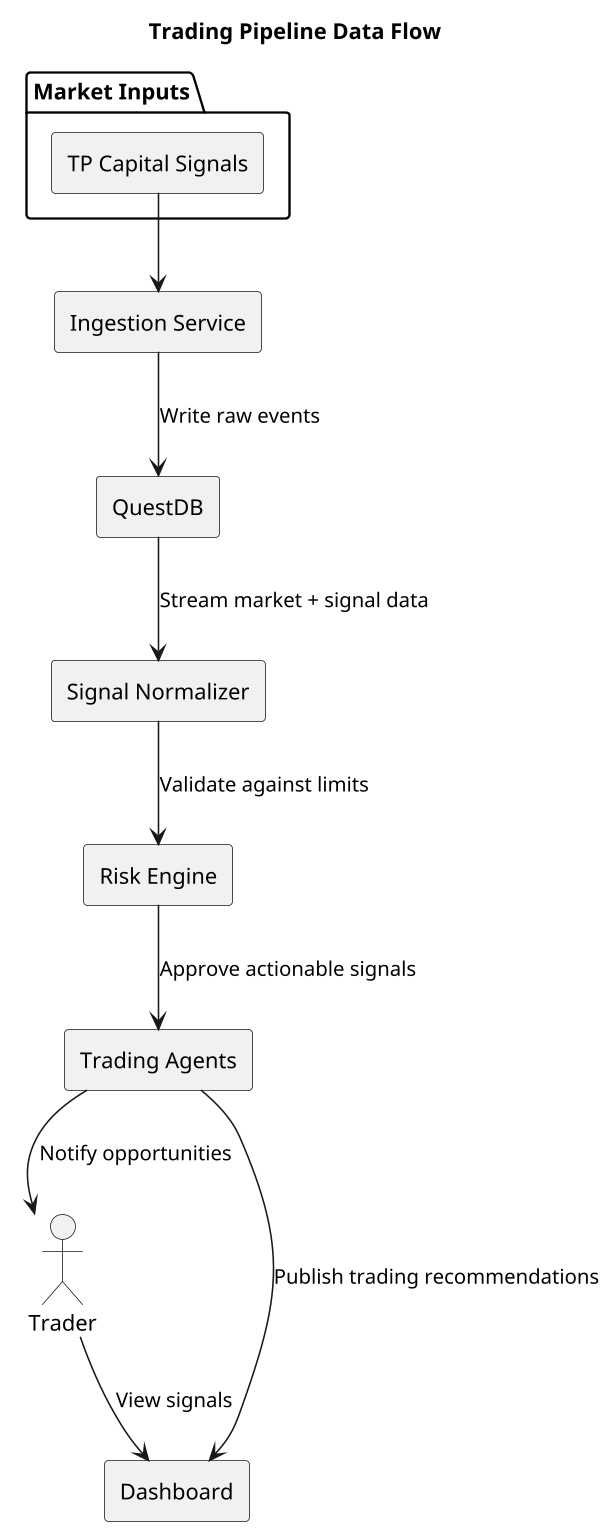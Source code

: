 @startuml
title Trading Pipeline Data Flow

skinparam componentStyle rectangle
skinparam dpi 150
skinparam shadowing false

actor Trader as trader

package "Market Inputs" {
  component "TP Capital Signals" as tpSignals
}

component "Ingestion Service" as ingestion
component "QuestDB" as questdb
component "Signal Normalizer" as normalizer
component "Risk Engine" as riskEngine
component "Trading Agents" as agents
component "Dashboard" as dashboard

trader --> dashboard : View signals
tpSignals --> ingestion
ingestion --> questdb : Write raw events
questdb --> normalizer : Stream market + signal data
normalizer --> riskEngine : Validate against limits
riskEngine --> agents : Approve actionable signals
agents --> dashboard : Publish trading recommendations
agents --> trader : Notify opportunities

@enduml
